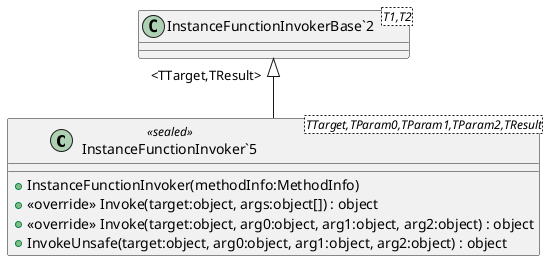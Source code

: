 @startuml
class "InstanceFunctionInvoker`5"<TTarget,TParam0,TParam1,TParam2,TResult> <<sealed>> {
    + InstanceFunctionInvoker(methodInfo:MethodInfo)
    + <<override>> Invoke(target:object, args:object[]) : object
    + <<override>> Invoke(target:object, arg0:object, arg1:object, arg2:object) : object
    + InvokeUnsafe(target:object, arg0:object, arg1:object, arg2:object) : object
}
class "InstanceFunctionInvokerBase`2"<T1,T2> {
}
"InstanceFunctionInvokerBase`2" "<TTarget,TResult>" <|-- "InstanceFunctionInvoker`5"
@enduml
